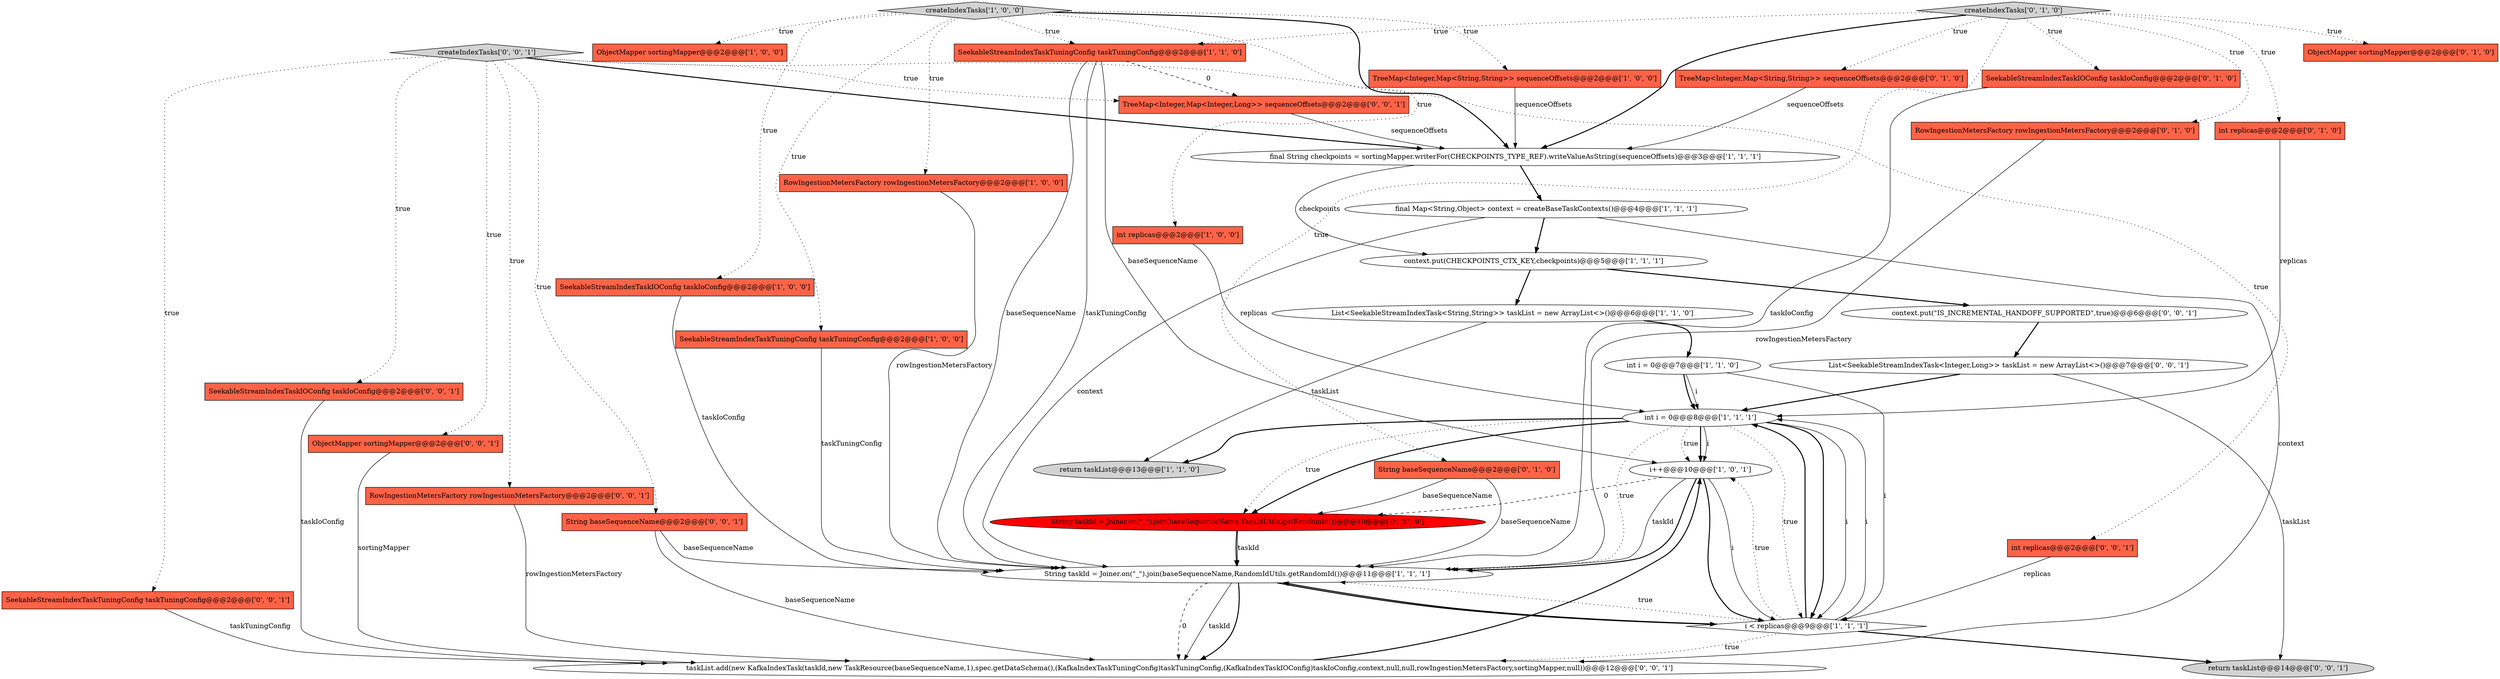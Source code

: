 digraph {
6 [style = filled, label = "context.put(CHECKPOINTS_CTX_KEY,checkpoints)@@@5@@@['1', '1', '1']", fillcolor = white, shape = ellipse image = "AAA0AAABBB1BBB"];
35 [style = filled, label = "createIndexTasks['0', '0', '1']", fillcolor = lightgray, shape = diamond image = "AAA0AAABBB3BBB"];
7 [style = filled, label = "return taskList@@@13@@@['1', '1', '0']", fillcolor = lightgray, shape = ellipse image = "AAA0AAABBB1BBB"];
5 [style = filled, label = "final String checkpoints = sortingMapper.writerFor(CHECKPOINTS_TYPE_REF).writeValueAsString(sequenceOffsets)@@@3@@@['1', '1', '1']", fillcolor = white, shape = ellipse image = "AAA0AAABBB1BBB"];
11 [style = filled, label = "RowIngestionMetersFactory rowIngestionMetersFactory@@@2@@@['1', '0', '0']", fillcolor = tomato, shape = box image = "AAA0AAABBB1BBB"];
23 [style = filled, label = "SeekableStreamIndexTaskIOConfig taskIoConfig@@@2@@@['0', '1', '0']", fillcolor = tomato, shape = box image = "AAA0AAABBB2BBB"];
31 [style = filled, label = "SeekableStreamIndexTaskIOConfig taskIoConfig@@@2@@@['0', '0', '1']", fillcolor = tomato, shape = box image = "AAA0AAABBB3BBB"];
8 [style = filled, label = "ObjectMapper sortingMapper@@@2@@@['1', '0', '0']", fillcolor = tomato, shape = box image = "AAA0AAABBB1BBB"];
20 [style = filled, label = "createIndexTasks['0', '1', '0']", fillcolor = lightgray, shape = diamond image = "AAA0AAABBB2BBB"];
2 [style = filled, label = "List<SeekableStreamIndexTask<String,String>> taskList = new ArrayList<>()@@@6@@@['1', '1', '0']", fillcolor = white, shape = ellipse image = "AAA0AAABBB1BBB"];
28 [style = filled, label = "taskList.add(new KafkaIndexTask(taskId,new TaskResource(baseSequenceName,1),spec.getDataSchema(),(KafkaIndexTaskTuningConfig)taskTuningConfig,(KafkaIndexTaskIOConfig)taskIoConfig,context,null,null,rowIngestionMetersFactory,sortingMapper,null))@@@12@@@['0', '0', '1']", fillcolor = white, shape = ellipse image = "AAA0AAABBB3BBB"];
10 [style = filled, label = "i++@@@10@@@['1', '0', '1']", fillcolor = white, shape = ellipse image = "AAA0AAABBB1BBB"];
13 [style = filled, label = "String taskId = Joiner.on(\"_\").join(baseSequenceName,RandomIdUtils.getRandomId())@@@11@@@['1', '1', '1']", fillcolor = white, shape = ellipse image = "AAA0AAABBB1BBB"];
21 [style = filled, label = "String taskId = Joiner.on(\"_\").join(baseSequenceName,TaskIdUtils.getRandomId())@@@10@@@['0', '1', '0']", fillcolor = red, shape = ellipse image = "AAA1AAABBB2BBB"];
37 [style = filled, label = "TreeMap<Integer,Map<Integer,Long>> sequenceOffsets@@@2@@@['0', '0', '1']", fillcolor = tomato, shape = box image = "AAA0AAABBB3BBB"];
19 [style = filled, label = "RowIngestionMetersFactory rowIngestionMetersFactory@@@2@@@['0', '1', '0']", fillcolor = tomato, shape = box image = "AAA0AAABBB2BBB"];
29 [style = filled, label = "context.put(\"IS_INCREMENTAL_HANDOFF_SUPPORTED\",true)@@@6@@@['0', '0', '1']", fillcolor = white, shape = ellipse image = "AAA0AAABBB3BBB"];
26 [style = filled, label = "String baseSequenceName@@@2@@@['0', '0', '1']", fillcolor = tomato, shape = box image = "AAA0AAABBB3BBB"];
0 [style = filled, label = "int replicas@@@2@@@['1', '0', '0']", fillcolor = tomato, shape = box image = "AAA0AAABBB1BBB"];
1 [style = filled, label = "final Map<String,Object> context = createBaseTaskContexts()@@@4@@@['1', '1', '1']", fillcolor = white, shape = ellipse image = "AAA0AAABBB1BBB"];
16 [style = filled, label = "SeekableStreamIndexTaskTuningConfig taskTuningConfig@@@2@@@['1', '1', '0']", fillcolor = tomato, shape = box image = "AAA0AAABBB1BBB"];
34 [style = filled, label = "List<SeekableStreamIndexTask<Integer,Long>> taskList = new ArrayList<>()@@@7@@@['0', '0', '1']", fillcolor = white, shape = ellipse image = "AAA0AAABBB3BBB"];
4 [style = filled, label = "int i = 0@@@7@@@['1', '1', '0']", fillcolor = white, shape = ellipse image = "AAA0AAABBB1BBB"];
9 [style = filled, label = "SeekableStreamIndexTaskIOConfig taskIoConfig@@@2@@@['1', '0', '0']", fillcolor = tomato, shape = box image = "AAA0AAABBB1BBB"];
30 [style = filled, label = "return taskList@@@14@@@['0', '0', '1']", fillcolor = lightgray, shape = ellipse image = "AAA0AAABBB3BBB"];
32 [style = filled, label = "ObjectMapper sortingMapper@@@2@@@['0', '0', '1']", fillcolor = tomato, shape = box image = "AAA0AAABBB3BBB"];
27 [style = filled, label = "RowIngestionMetersFactory rowIngestionMetersFactory@@@2@@@['0', '0', '1']", fillcolor = tomato, shape = box image = "AAA0AAABBB3BBB"];
18 [style = filled, label = "String baseSequenceName@@@2@@@['0', '1', '0']", fillcolor = tomato, shape = box image = "AAA0AAABBB2BBB"];
36 [style = filled, label = "int replicas@@@2@@@['0', '0', '1']", fillcolor = tomato, shape = box image = "AAA0AAABBB3BBB"];
22 [style = filled, label = "ObjectMapper sortingMapper@@@2@@@['0', '1', '0']", fillcolor = tomato, shape = box image = "AAA0AAABBB2BBB"];
33 [style = filled, label = "SeekableStreamIndexTaskTuningConfig taskTuningConfig@@@2@@@['0', '0', '1']", fillcolor = tomato, shape = box image = "AAA0AAABBB3BBB"];
15 [style = filled, label = "int i = 0@@@8@@@['1', '1', '1']", fillcolor = white, shape = ellipse image = "AAA0AAABBB1BBB"];
25 [style = filled, label = "int replicas@@@2@@@['0', '1', '0']", fillcolor = tomato, shape = box image = "AAA0AAABBB2BBB"];
14 [style = filled, label = "TreeMap<Integer,Map<String,String>> sequenceOffsets@@@2@@@['1', '0', '0']", fillcolor = tomato, shape = box image = "AAA0AAABBB1BBB"];
17 [style = filled, label = "createIndexTasks['1', '0', '0']", fillcolor = lightgray, shape = diamond image = "AAA0AAABBB1BBB"];
24 [style = filled, label = "TreeMap<Integer,Map<String,String>> sequenceOffsets@@@2@@@['0', '1', '0']", fillcolor = tomato, shape = box image = "AAA0AAABBB2BBB"];
3 [style = filled, label = "i < replicas@@@9@@@['1', '1', '1']", fillcolor = white, shape = diamond image = "AAA0AAABBB1BBB"];
12 [style = filled, label = "SeekableStreamIndexTaskTuningConfig taskTuningConfig@@@2@@@['1', '0', '0']", fillcolor = tomato, shape = box image = "AAA0AAABBB1BBB"];
10->13 [style = solid, label="taskId"];
15->10 [style = bold, label=""];
16->13 [style = solid, label="baseSequenceName"];
15->21 [style = bold, label=""];
4->15 [style = bold, label=""];
26->28 [style = solid, label="baseSequenceName"];
19->13 [style = solid, label="rowIngestionMetersFactory"];
34->15 [style = bold, label=""];
17->14 [style = dotted, label="true"];
3->15 [style = solid, label="i"];
35->26 [style = dotted, label="true"];
9->13 [style = solid, label="taskIoConfig"];
5->6 [style = solid, label="checkpoints"];
29->34 [style = bold, label=""];
15->21 [style = dotted, label="true"];
2->7 [style = solid, label="taskList"];
6->29 [style = bold, label=""];
17->8 [style = dotted, label="true"];
26->13 [style = solid, label="baseSequenceName"];
4->15 [style = solid, label="i"];
20->18 [style = dotted, label="true"];
35->37 [style = dotted, label="true"];
12->13 [style = solid, label="taskTuningConfig"];
24->5 [style = solid, label="sequenceOffsets"];
3->30 [style = bold, label=""];
21->13 [style = bold, label=""];
15->10 [style = solid, label="i"];
17->5 [style = bold, label=""];
16->37 [style = dashed, label="0"];
20->24 [style = dotted, label="true"];
31->28 [style = solid, label="taskIoConfig"];
15->10 [style = dotted, label="true"];
35->33 [style = dotted, label="true"];
2->4 [style = bold, label=""];
21->13 [style = solid, label="taskId"];
15->13 [style = dotted, label="true"];
6->2 [style = bold, label=""];
17->16 [style = dotted, label="true"];
15->3 [style = dotted, label="true"];
35->5 [style = bold, label=""];
13->28 [style = dashed, label="0"];
5->1 [style = bold, label=""];
18->13 [style = solid, label="baseSequenceName"];
32->28 [style = solid, label="sortingMapper"];
25->15 [style = solid, label="replicas"];
20->22 [style = dotted, label="true"];
27->28 [style = solid, label="rowIngestionMetersFactory"];
18->21 [style = solid, label="baseSequenceName"];
20->25 [style = dotted, label="true"];
1->13 [style = solid, label="context"];
14->5 [style = solid, label="sequenceOffsets"];
33->28 [style = solid, label="taskTuningConfig"];
3->10 [style = dotted, label="true"];
4->3 [style = solid, label="i"];
16->13 [style = solid, label="taskTuningConfig"];
15->3 [style = bold, label=""];
35->31 [style = dotted, label="true"];
37->5 [style = solid, label="sequenceOffsets"];
1->6 [style = bold, label=""];
34->30 [style = solid, label="taskList"];
10->13 [style = bold, label=""];
17->12 [style = dotted, label="true"];
0->15 [style = solid, label="replicas"];
36->3 [style = solid, label="replicas"];
20->23 [style = dotted, label="true"];
11->13 [style = solid, label="rowIngestionMetersFactory"];
20->19 [style = dotted, label="true"];
3->13 [style = dotted, label="true"];
16->10 [style = solid, label="baseSequenceName"];
17->11 [style = dotted, label="true"];
3->28 [style = dotted, label="true"];
17->0 [style = dotted, label="true"];
10->21 [style = dashed, label="0"];
28->10 [style = bold, label=""];
15->7 [style = bold, label=""];
23->13 [style = solid, label="taskIoConfig"];
35->36 [style = dotted, label="true"];
13->28 [style = solid, label="taskId"];
10->3 [style = bold, label=""];
3->15 [style = bold, label=""];
20->5 [style = bold, label=""];
15->3 [style = solid, label="i"];
35->27 [style = dotted, label="true"];
13->3 [style = bold, label=""];
1->28 [style = solid, label="context"];
17->9 [style = dotted, label="true"];
3->13 [style = bold, label=""];
10->3 [style = solid, label="i"];
20->16 [style = dotted, label="true"];
13->28 [style = bold, label=""];
35->32 [style = dotted, label="true"];
}
